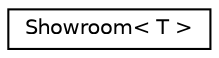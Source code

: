 digraph "Graphical Class Hierarchy"
{
  edge [fontname="Helvetica",fontsize="10",labelfontname="Helvetica",labelfontsize="10"];
  node [fontname="Helvetica",fontsize="10",shape=record];
  rankdir="LR";
  Node1 [label="Showroom\< T \>",height=0.2,width=0.4,color="black", fillcolor="white", style="filled",URL="$classShowroom.html"];
}
